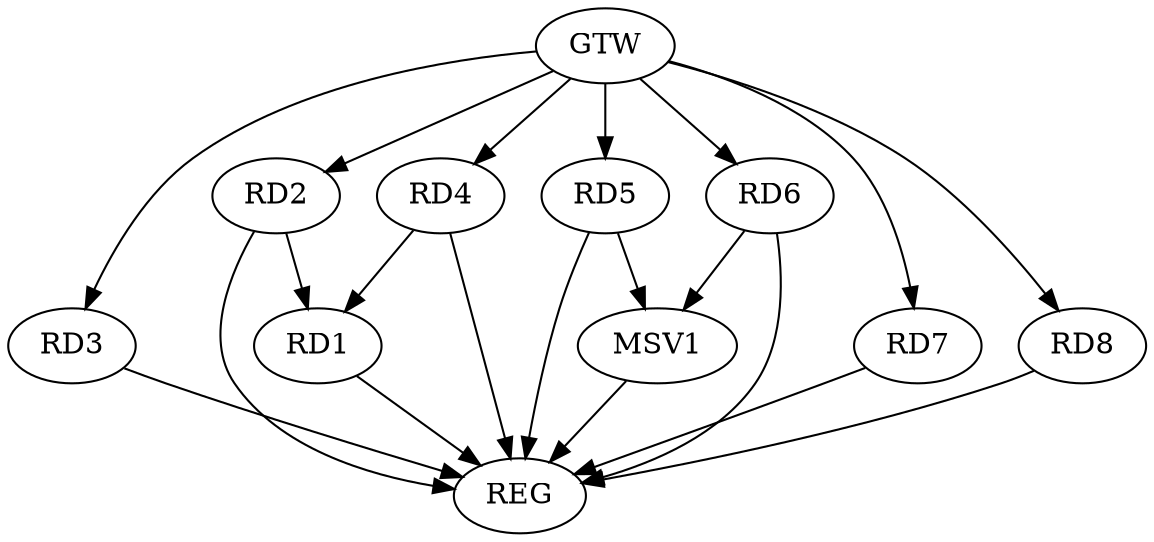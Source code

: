 strict digraph G {
  RD1 [ label="RD1" ];
  RD2 [ label="RD2" ];
  RD3 [ label="RD3" ];
  RD4 [ label="RD4" ];
  RD5 [ label="RD5" ];
  RD6 [ label="RD6" ];
  RD7 [ label="RD7" ];
  RD8 [ label="RD8" ];
  GTW [ label="GTW" ];
  REG [ label="REG" ];
  MSV1 [ label="MSV1" ];
  GTW -> RD2;
  GTW -> RD3;
  GTW -> RD4;
  GTW -> RD5;
  GTW -> RD6;
  GTW -> RD7;
  GTW -> RD8;
  RD1 -> REG;
  RD2 -> REG;
  RD3 -> REG;
  RD4 -> REG;
  RD5 -> REG;
  RD6 -> REG;
  RD7 -> REG;
  RD8 -> REG;
  RD2 -> RD1;
  RD4 -> RD1;
  RD5 -> MSV1;
  RD6 -> MSV1;
  MSV1 -> REG;
}
